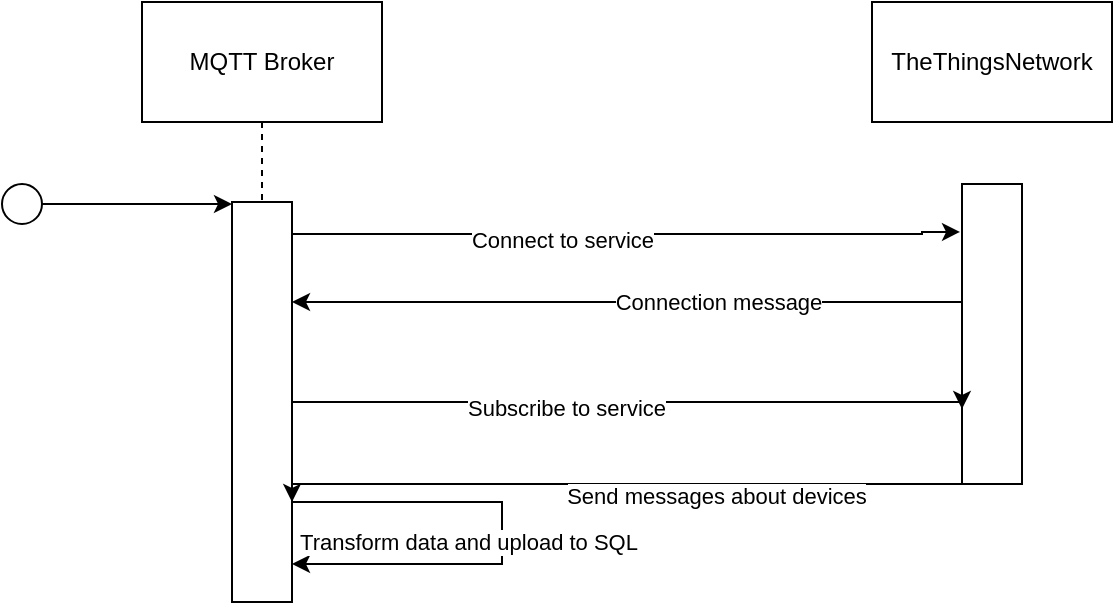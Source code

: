 <mxfile version="21.1.6" type="device">
  <diagram name="Seite-1" id="juZEdE-PUfHJIWq-42ZQ">
    <mxGraphModel dx="794" dy="414" grid="1" gridSize="10" guides="1" tooltips="1" connect="1" arrows="1" fold="1" page="1" pageScale="1" pageWidth="827" pageHeight="1169" math="0" shadow="0">
      <root>
        <mxCell id="0" />
        <mxCell id="1" parent="0" />
        <mxCell id="HcoejjhB-QjD5kBkWpK4-4" value="" style="edgeStyle=orthogonalEdgeStyle;rounded=0;orthogonalLoop=1;jettySize=auto;html=1;dashed=1;endArrow=none;endFill=0;" edge="1" parent="1" source="HcoejjhB-QjD5kBkWpK4-1" target="HcoejjhB-QjD5kBkWpK4-3">
          <mxGeometry relative="1" as="geometry" />
        </mxCell>
        <mxCell id="HcoejjhB-QjD5kBkWpK4-1" value="MQTT Broker" style="rounded=0;whiteSpace=wrap;html=1;" vertex="1" parent="1">
          <mxGeometry x="80" y="40" width="120" height="60" as="geometry" />
        </mxCell>
        <mxCell id="HcoejjhB-QjD5kBkWpK4-2" value="TheThingsNetwork" style="rounded=0;whiteSpace=wrap;html=1;" vertex="1" parent="1">
          <mxGeometry x="445" y="40" width="120" height="60" as="geometry" />
        </mxCell>
        <mxCell id="HcoejjhB-QjD5kBkWpK4-9" style="edgeStyle=orthogonalEdgeStyle;rounded=0;orthogonalLoop=1;jettySize=auto;html=1;entryX=-0.033;entryY=0.153;entryDx=0;entryDy=0;entryPerimeter=0;" edge="1" parent="1">
          <mxGeometry relative="1" as="geometry">
            <mxPoint x="155" y="156" as="sourcePoint" />
            <mxPoint x="489.01" y="154.95" as="targetPoint" />
            <Array as="points">
              <mxPoint x="470" y="156" />
              <mxPoint x="470" y="155" />
            </Array>
          </mxGeometry>
        </mxCell>
        <mxCell id="HcoejjhB-QjD5kBkWpK4-10" value="Connect to service" style="edgeLabel;html=1;align=center;verticalAlign=middle;resizable=0;points=[];" vertex="1" connectable="0" parent="HcoejjhB-QjD5kBkWpK4-9">
          <mxGeometry x="-0.2" y="-3" relative="1" as="geometry">
            <mxPoint x="1" as="offset" />
          </mxGeometry>
        </mxCell>
        <mxCell id="HcoejjhB-QjD5kBkWpK4-19" style="edgeStyle=orthogonalEdgeStyle;rounded=0;orthogonalLoop=1;jettySize=auto;html=1;exitX=1;exitY=0.75;exitDx=0;exitDy=0;entryX=1;entryY=0.905;entryDx=0;entryDy=0;entryPerimeter=0;" edge="1" parent="1" source="HcoejjhB-QjD5kBkWpK4-3" target="HcoejjhB-QjD5kBkWpK4-3">
          <mxGeometry relative="1" as="geometry">
            <mxPoint x="350" y="320" as="targetPoint" />
            <Array as="points">
              <mxPoint x="260" y="290" />
              <mxPoint x="260" y="321" />
            </Array>
          </mxGeometry>
        </mxCell>
        <mxCell id="HcoejjhB-QjD5kBkWpK4-20" value="&lt;div&gt;Transform data and upload to SQL&lt;/div&gt;" style="edgeLabel;html=1;align=center;verticalAlign=middle;resizable=0;points=[];" vertex="1" connectable="0" parent="HcoejjhB-QjD5kBkWpK4-19">
          <mxGeometry x="-0.27" y="-5" relative="1" as="geometry">
            <mxPoint y="15" as="offset" />
          </mxGeometry>
        </mxCell>
        <mxCell id="HcoejjhB-QjD5kBkWpK4-3" value="" style="rounded=0;whiteSpace=wrap;html=1;" vertex="1" parent="1">
          <mxGeometry x="125" y="140" width="30" height="200" as="geometry" />
        </mxCell>
        <mxCell id="HcoejjhB-QjD5kBkWpK4-7" value="" style="edgeStyle=orthogonalEdgeStyle;rounded=0;orthogonalLoop=1;jettySize=auto;html=1;" edge="1" parent="1" source="HcoejjhB-QjD5kBkWpK4-6" target="HcoejjhB-QjD5kBkWpK4-3">
          <mxGeometry relative="1" as="geometry">
            <Array as="points">
              <mxPoint x="20" y="140" />
            </Array>
          </mxGeometry>
        </mxCell>
        <mxCell id="HcoejjhB-QjD5kBkWpK4-6" value="" style="ellipse;whiteSpace=wrap;html=1;aspect=fixed;" vertex="1" parent="1">
          <mxGeometry x="10" y="131" width="20" height="20" as="geometry" />
        </mxCell>
        <mxCell id="HcoejjhB-QjD5kBkWpK4-17" style="edgeStyle=orthogonalEdgeStyle;rounded=0;orthogonalLoop=1;jettySize=auto;html=1;exitX=0;exitY=1;exitDx=0;exitDy=0;entryX=1;entryY=0.75;entryDx=0;entryDy=0;" edge="1" parent="1" source="HcoejjhB-QjD5kBkWpK4-8" target="HcoejjhB-QjD5kBkWpK4-3">
          <mxGeometry relative="1" as="geometry">
            <Array as="points">
              <mxPoint x="155" y="281" />
            </Array>
          </mxGeometry>
        </mxCell>
        <mxCell id="HcoejjhB-QjD5kBkWpK4-18" value="Send messages about devices" style="edgeLabel;html=1;align=center;verticalAlign=middle;resizable=0;points=[];" vertex="1" connectable="0" parent="HcoejjhB-QjD5kBkWpK4-17">
          <mxGeometry x="-0.285" y="6" relative="1" as="geometry">
            <mxPoint as="offset" />
          </mxGeometry>
        </mxCell>
        <mxCell id="HcoejjhB-QjD5kBkWpK4-8" value="" style="rounded=0;whiteSpace=wrap;html=1;" vertex="1" parent="1">
          <mxGeometry x="490" y="131" width="30" height="150" as="geometry" />
        </mxCell>
        <mxCell id="HcoejjhB-QjD5kBkWpK4-11" value="Connection message" style="edgeStyle=orthogonalEdgeStyle;rounded=0;orthogonalLoop=1;jettySize=auto;html=1;entryX=1;entryY=0.25;entryDx=0;entryDy=0;exitX=0;exitY=1;exitDx=0;exitDy=0;" edge="1" parent="1" source="HcoejjhB-QjD5kBkWpK4-8" target="HcoejjhB-QjD5kBkWpK4-3">
          <mxGeometry relative="1" as="geometry">
            <mxPoint x="230" y="280" as="sourcePoint" />
            <mxPoint x="400" y="280" as="targetPoint" />
            <Array as="points">
              <mxPoint x="490" y="190" />
            </Array>
          </mxGeometry>
        </mxCell>
        <mxCell id="HcoejjhB-QjD5kBkWpK4-14" style="edgeStyle=orthogonalEdgeStyle;rounded=0;orthogonalLoop=1;jettySize=auto;html=1;exitX=1;exitY=0.5;exitDx=0;exitDy=0;entryX=0;entryY=0.75;entryDx=0;entryDy=0;" edge="1" parent="1" source="HcoejjhB-QjD5kBkWpK4-3" target="HcoejjhB-QjD5kBkWpK4-8">
          <mxGeometry relative="1" as="geometry">
            <mxPoint x="165" y="302" as="sourcePoint" />
            <mxPoint x="460" y="240" as="targetPoint" />
            <Array as="points">
              <mxPoint x="490" y="240" />
            </Array>
          </mxGeometry>
        </mxCell>
        <mxCell id="HcoejjhB-QjD5kBkWpK4-15" value="Subscribe to service" style="edgeLabel;html=1;align=center;verticalAlign=middle;resizable=0;points=[];" vertex="1" connectable="0" parent="HcoejjhB-QjD5kBkWpK4-14">
          <mxGeometry x="-0.2" y="-3" relative="1" as="geometry">
            <mxPoint x="1" as="offset" />
          </mxGeometry>
        </mxCell>
      </root>
    </mxGraphModel>
  </diagram>
</mxfile>
